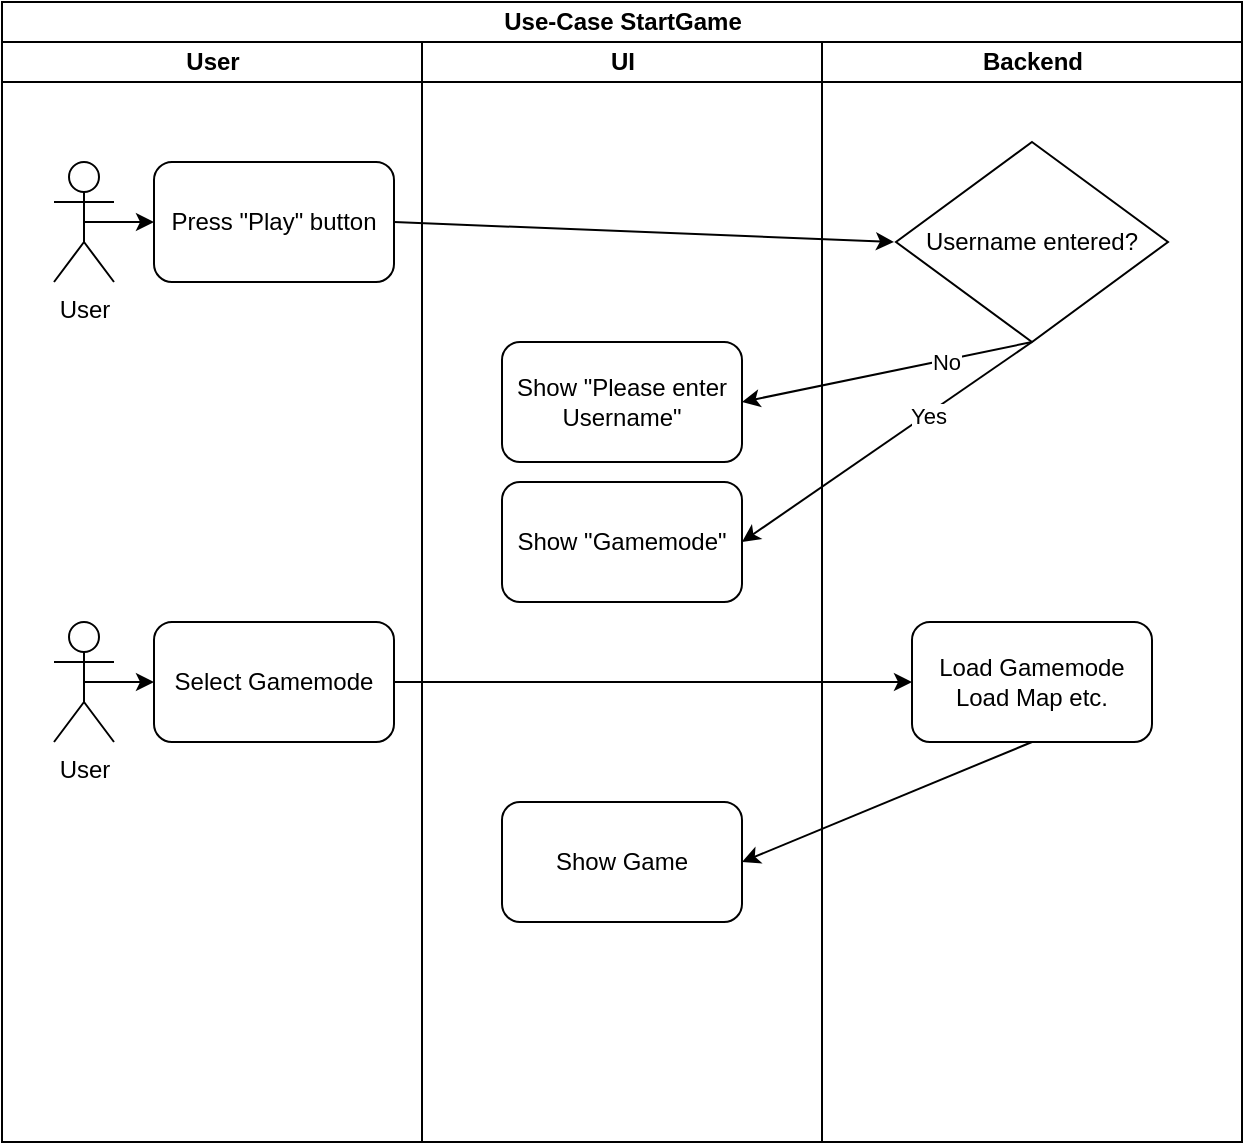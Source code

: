 <mxfile version="13.8.5"><diagram id="DR5nMQASU35WNRFTOiuM" name="Page-1"><mxGraphModel dx="1382" dy="764" grid="1" gridSize="10" guides="1" tooltips="1" connect="1" arrows="1" fold="1" page="1" pageScale="1" pageWidth="827" pageHeight="1169" math="0" shadow="0"><root><mxCell id="0"/><mxCell id="1" parent="0"/><mxCell id="ssRaBVb_2ZV8GVtvyjDG-2" value="Use-Case StartGame" style="swimlane;html=1;childLayout=stackLayout;resizeParent=1;resizeParentMax=0;startSize=20;" parent="1" vertex="1"><mxGeometry x="134" y="80" width="620" height="570" as="geometry"/></mxCell><mxCell id="ssRaBVb_2ZV8GVtvyjDG-3" value="User" style="swimlane;html=1;startSize=20;" parent="ssRaBVb_2ZV8GVtvyjDG-2" vertex="1"><mxGeometry y="20" width="210" height="550" as="geometry"/></mxCell><mxCell id="ssRaBVb_2ZV8GVtvyjDG-7" value="User" style="shape=umlActor;verticalLabelPosition=bottom;verticalAlign=top;html=1;outlineConnect=0;" parent="ssRaBVb_2ZV8GVtvyjDG-3" vertex="1"><mxGeometry x="26" y="60" width="30" height="60" as="geometry"/></mxCell><mxCell id="ssRaBVb_2ZV8GVtvyjDG-10" value="Press &quot;Play&quot; button" style="rounded=1;whiteSpace=wrap;html=1;" parent="ssRaBVb_2ZV8GVtvyjDG-3" vertex="1"><mxGeometry x="76" y="60" width="120" height="60" as="geometry"/></mxCell><mxCell id="ssRaBVb_2ZV8GVtvyjDG-11" value="" style="endArrow=classic;html=1;exitX=0.5;exitY=0.5;exitDx=0;exitDy=0;exitPerimeter=0;entryX=0;entryY=0.5;entryDx=0;entryDy=0;" parent="ssRaBVb_2ZV8GVtvyjDG-3" source="ssRaBVb_2ZV8GVtvyjDG-7" target="ssRaBVb_2ZV8GVtvyjDG-10" edge="1"><mxGeometry width="50" height="50" relative="1" as="geometry"><mxPoint x="256" y="320" as="sourcePoint"/><mxPoint x="306" y="270" as="targetPoint"/></mxGeometry></mxCell><mxCell id="ssRaBVb_2ZV8GVtvyjDG-24" value="User" style="shape=umlActor;verticalLabelPosition=bottom;verticalAlign=top;html=1;outlineConnect=0;" parent="ssRaBVb_2ZV8GVtvyjDG-3" vertex="1"><mxGeometry x="26" y="290" width="30" height="60" as="geometry"/></mxCell><mxCell id="ssRaBVb_2ZV8GVtvyjDG-25" value="Select Gamemode" style="rounded=1;whiteSpace=wrap;html=1;" parent="ssRaBVb_2ZV8GVtvyjDG-3" vertex="1"><mxGeometry x="76" y="290" width="120" height="60" as="geometry"/></mxCell><mxCell id="ssRaBVb_2ZV8GVtvyjDG-26" value="" style="endArrow=classic;html=1;exitX=0.5;exitY=0.5;exitDx=0;exitDy=0;exitPerimeter=0;entryX=0;entryY=0.5;entryDx=0;entryDy=0;" parent="ssRaBVb_2ZV8GVtvyjDG-3" source="ssRaBVb_2ZV8GVtvyjDG-24" target="ssRaBVb_2ZV8GVtvyjDG-25" edge="1"><mxGeometry width="50" height="50" relative="1" as="geometry"><mxPoint x="196" y="300" as="sourcePoint"/><mxPoint x="246" y="250" as="targetPoint"/></mxGeometry></mxCell><mxCell id="ssRaBVb_2ZV8GVtvyjDG-4" value="UI" style="swimlane;html=1;startSize=20;" parent="ssRaBVb_2ZV8GVtvyjDG-2" vertex="1"><mxGeometry x="210" y="20" width="200" height="550" as="geometry"/></mxCell><mxCell id="ssRaBVb_2ZV8GVtvyjDG-14" value="Show &quot;Gamemode&quot;" style="rounded=1;whiteSpace=wrap;html=1;" parent="ssRaBVb_2ZV8GVtvyjDG-4" vertex="1"><mxGeometry x="40" y="220" width="120" height="60" as="geometry"/></mxCell><mxCell id="ssRaBVb_2ZV8GVtvyjDG-15" value="Show &quot;Please enter Username&quot;" style="rounded=1;whiteSpace=wrap;html=1;" parent="ssRaBVb_2ZV8GVtvyjDG-4" vertex="1"><mxGeometry x="40" y="150" width="120" height="60" as="geometry"/></mxCell><mxCell id="ssRaBVb_2ZV8GVtvyjDG-29" value="Show Game" style="rounded=1;whiteSpace=wrap;html=1;" parent="ssRaBVb_2ZV8GVtvyjDG-4" vertex="1"><mxGeometry x="40" y="380" width="120" height="60" as="geometry"/></mxCell><mxCell id="ssRaBVb_2ZV8GVtvyjDG-5" value="Backend" style="swimlane;html=1;startSize=20;" parent="ssRaBVb_2ZV8GVtvyjDG-2" vertex="1"><mxGeometry x="410" y="20" width="210" height="550" as="geometry"/></mxCell><mxCell id="ssRaBVb_2ZV8GVtvyjDG-12" value="Username entered?" style="rhombus;whiteSpace=wrap;html=1;" parent="ssRaBVb_2ZV8GVtvyjDG-5" vertex="1"><mxGeometry x="37" y="50" width="136" height="100" as="geometry"/></mxCell><mxCell id="ssRaBVb_2ZV8GVtvyjDG-27" value="Load Gamemode&lt;br&gt;Load Map etc." style="rounded=1;whiteSpace=wrap;html=1;" parent="ssRaBVb_2ZV8GVtvyjDG-5" vertex="1"><mxGeometry x="45" y="290" width="120" height="60" as="geometry"/></mxCell><mxCell id="ssRaBVb_2ZV8GVtvyjDG-20" value="" style="endArrow=classic;html=1;entryX=1;entryY=0.5;entryDx=0;entryDy=0;exitX=0.5;exitY=1;exitDx=0;exitDy=0;" parent="ssRaBVb_2ZV8GVtvyjDG-2" source="ssRaBVb_2ZV8GVtvyjDG-12" target="ssRaBVb_2ZV8GVtvyjDG-14" edge="1"><mxGeometry width="50" height="50" relative="1" as="geometry"><mxPoint x="196" y="330" as="sourcePoint"/><mxPoint x="246" y="280" as="targetPoint"/></mxGeometry></mxCell><mxCell id="ssRaBVb_2ZV8GVtvyjDG-21" value="Yes" style="edgeLabel;html=1;align=center;verticalAlign=middle;resizable=0;points=[];" parent="ssRaBVb_2ZV8GVtvyjDG-20" vertex="1" connectable="0"><mxGeometry x="-0.266" relative="1" as="geometry"><mxPoint x="1" as="offset"/></mxGeometry></mxCell><mxCell id="ssRaBVb_2ZV8GVtvyjDG-22" value="" style="endArrow=classic;html=1;exitX=0.5;exitY=1;exitDx=0;exitDy=0;entryX=1;entryY=0.5;entryDx=0;entryDy=0;" parent="ssRaBVb_2ZV8GVtvyjDG-2" source="ssRaBVb_2ZV8GVtvyjDG-12" target="ssRaBVb_2ZV8GVtvyjDG-15" edge="1"><mxGeometry width="50" height="50" relative="1" as="geometry"><mxPoint x="196" y="330" as="sourcePoint"/><mxPoint x="246" y="280" as="targetPoint"/></mxGeometry></mxCell><mxCell id="ssRaBVb_2ZV8GVtvyjDG-23" value="No&lt;br&gt;" style="edgeLabel;html=1;align=center;verticalAlign=middle;resizable=0;points=[];" parent="ssRaBVb_2ZV8GVtvyjDG-22" vertex="1" connectable="0"><mxGeometry x="-0.404" y="1" relative="1" as="geometry"><mxPoint as="offset"/></mxGeometry></mxCell><mxCell id="ssRaBVb_2ZV8GVtvyjDG-28" value="" style="endArrow=classic;html=1;exitX=1;exitY=0.5;exitDx=0;exitDy=0;entryX=0;entryY=0.5;entryDx=0;entryDy=0;" parent="ssRaBVb_2ZV8GVtvyjDG-2" source="ssRaBVb_2ZV8GVtvyjDG-25" target="ssRaBVb_2ZV8GVtvyjDG-27" edge="1"><mxGeometry width="50" height="50" relative="1" as="geometry"><mxPoint x="196" y="320" as="sourcePoint"/><mxPoint x="246" y="270" as="targetPoint"/></mxGeometry></mxCell><mxCell id="ssRaBVb_2ZV8GVtvyjDG-30" value="" style="endArrow=classic;html=1;exitX=0.5;exitY=1;exitDx=0;exitDy=0;entryX=1;entryY=0.5;entryDx=0;entryDy=0;" parent="ssRaBVb_2ZV8GVtvyjDG-2" source="ssRaBVb_2ZV8GVtvyjDG-27" target="ssRaBVb_2ZV8GVtvyjDG-29" edge="1"><mxGeometry width="50" height="50" relative="1" as="geometry"><mxPoint x="196" y="320" as="sourcePoint"/><mxPoint x="246" y="270" as="targetPoint"/></mxGeometry></mxCell><mxCell id="ssRaBVb_2ZV8GVtvyjDG-13" value="" style="endArrow=classic;html=1;exitX=1;exitY=0.5;exitDx=0;exitDy=0;" parent="1" source="ssRaBVb_2ZV8GVtvyjDG-10" edge="1"><mxGeometry width="50" height="50" relative="1" as="geometry"><mxPoint x="330" y="420" as="sourcePoint"/><mxPoint x="580" y="200" as="targetPoint"/></mxGeometry></mxCell></root></mxGraphModel></diagram></mxfile>